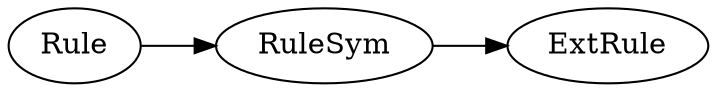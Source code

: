 digraph {
    rankdir=LR

    RuleSym[class="choice,disabled"]
    Rule[class="disabled"]

    Rule -> RuleSym -> ExtRule [class="disabled"]
}
